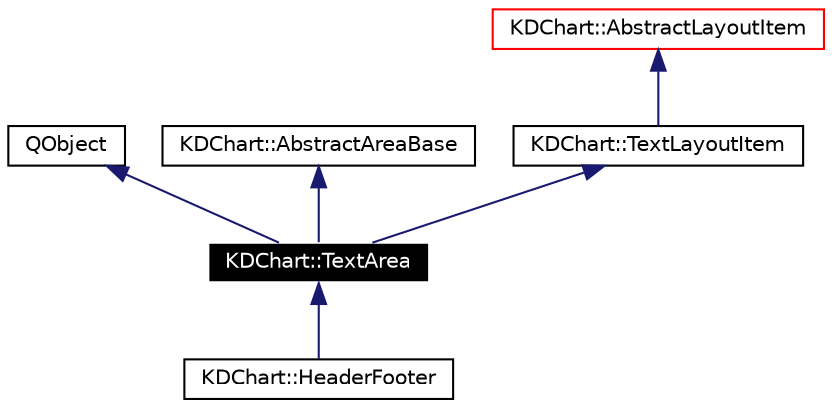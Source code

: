 digraph G
{
  edge [fontname="Helvetica",fontsize=10,labelfontname="Helvetica",labelfontsize=10];
  node [fontname="Helvetica",fontsize=10,shape=record];
  Node549 [label="KDChart::TextArea",height=0.2,width=0.4,color="white", fillcolor="black", style="filled" fontcolor="white"];
  Node550 -> Node549 [dir=back,color="midnightblue",fontsize=10,style="solid",fontname="Helvetica"];
  Node550 [label="QObject",height=0.2,width=0.4,color="black",URL="$class_q_object.html"];
  Node551 -> Node549 [dir=back,color="midnightblue",fontsize=10,style="solid",fontname="Helvetica"];
  Node551 [label="KDChart::AbstractAreaBase",height=0.2,width=0.4,color="black",URL="$class_k_d_chart_1_1_abstract_area_base.html"];
  Node552 -> Node549 [dir=back,color="midnightblue",fontsize=10,style="solid",fontname="Helvetica"];
  Node552 [label="KDChart::TextLayoutItem",height=0.2,width=0.4,color="black",URL="$class_k_d_chart_1_1_text_layout_item.html"];
  Node553 -> Node552 [dir=back,color="midnightblue",fontsize=10,style="solid",fontname="Helvetica"];
  Node553 [label="KDChart::AbstractLayoutItem",height=0.2,width=0.4,color="red",URL="$class_k_d_chart_1_1_abstract_layout_item.html"];
  Node549 -> Node555 [dir=back,color="midnightblue",fontsize=10,style="solid",fontname="Helvetica"];
  Node555 [label="KDChart::HeaderFooter",height=0.2,width=0.4,color="black",URL="$class_k_d_chart_1_1_header_footer.html"];
}
